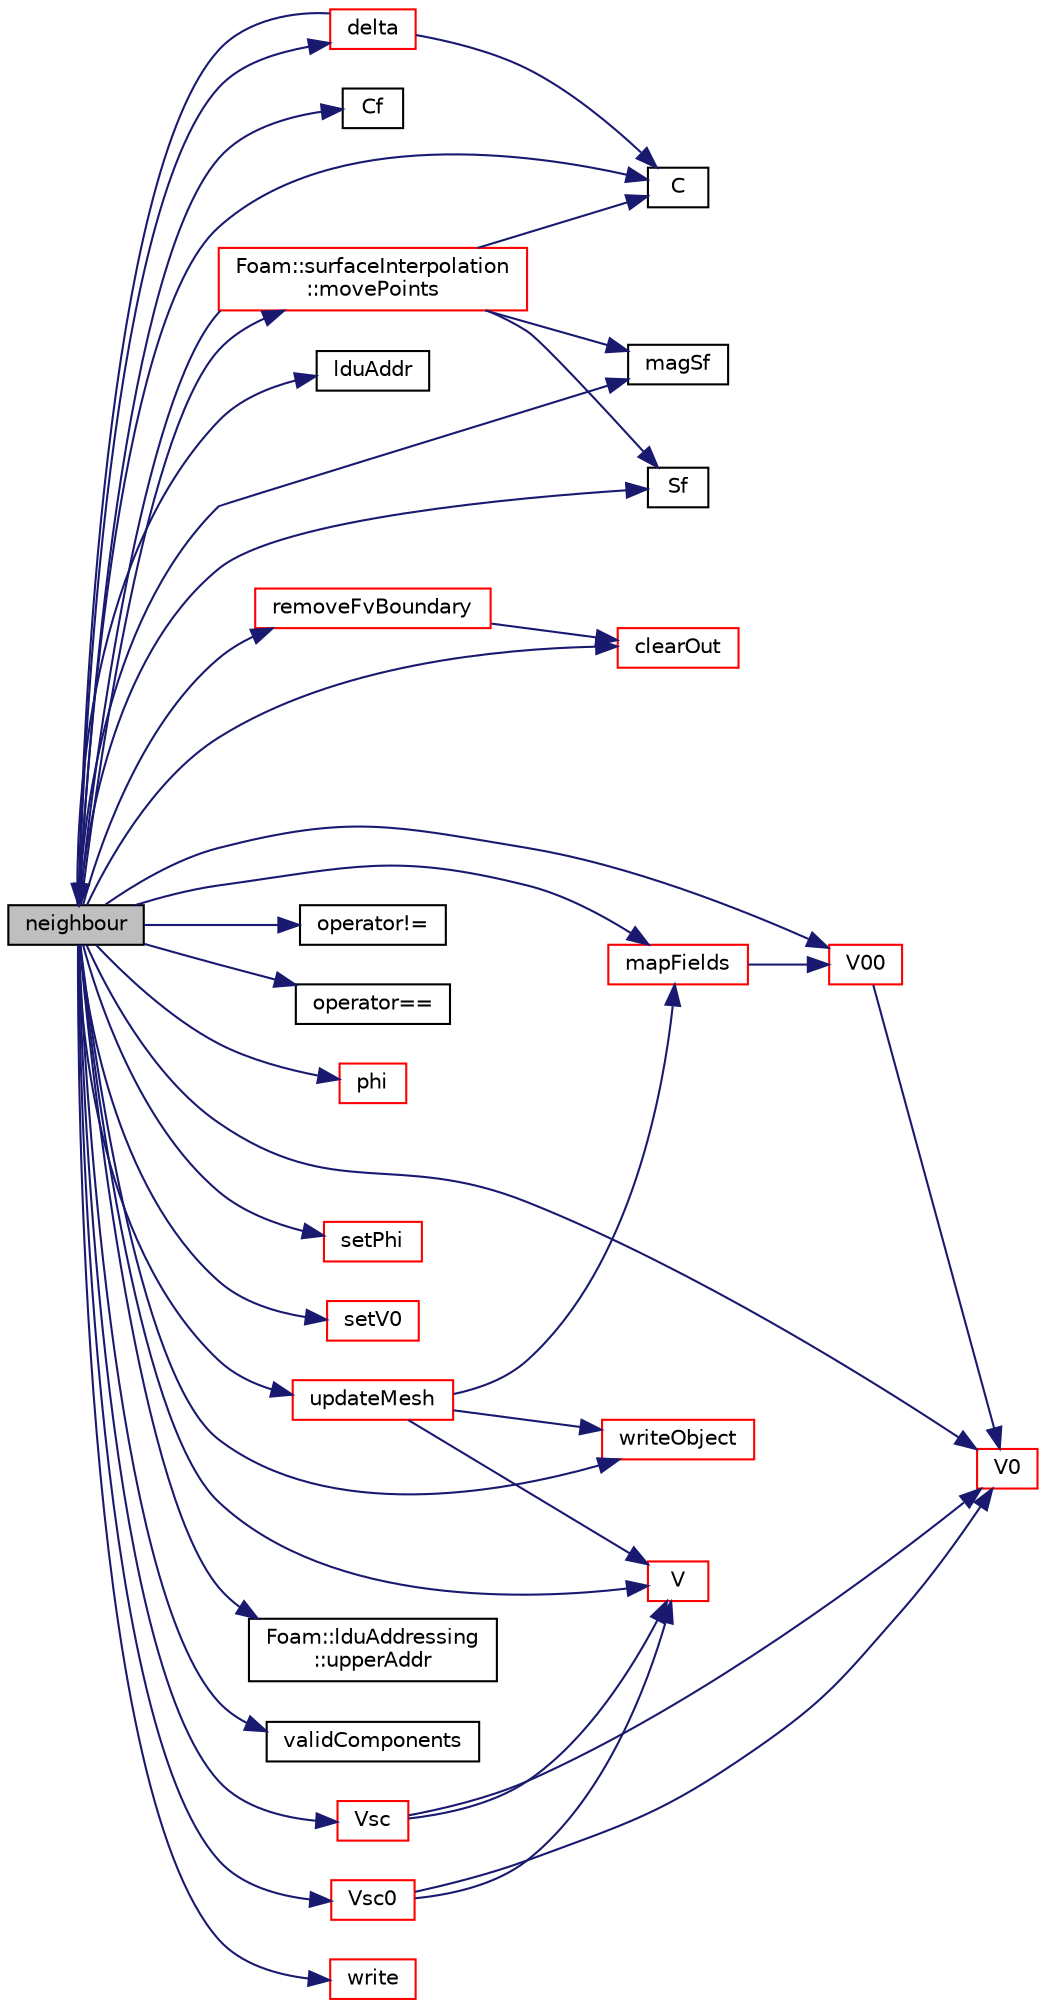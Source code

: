 digraph "neighbour"
{
  bgcolor="transparent";
  edge [fontname="Helvetica",fontsize="10",labelfontname="Helvetica",labelfontsize="10"];
  node [fontname="Helvetica",fontsize="10",shape=record];
  rankdir="LR";
  Node8780 [label="neighbour",height=0.2,width=0.4,color="black", fillcolor="grey75", style="filled", fontcolor="black"];
  Node8780 -> Node8781 [color="midnightblue",fontsize="10",style="solid",fontname="Helvetica"];
  Node8781 [label="C",height=0.2,width=0.4,color="black",URL="$a23593.html#a0fbf3f470cb51bdbb754bf72e736ae12",tooltip="Return cell centres as volVectorField. "];
  Node8780 -> Node8782 [color="midnightblue",fontsize="10",style="solid",fontname="Helvetica"];
  Node8782 [label="Cf",height=0.2,width=0.4,color="black",URL="$a23593.html#a83a34d2eddd1b5829f93a6c08200112c",tooltip="Return face centres as surfaceVectorField. "];
  Node8780 -> Node8783 [color="midnightblue",fontsize="10",style="solid",fontname="Helvetica"];
  Node8783 [label="clearOut",height=0.2,width=0.4,color="red",URL="$a23593.html#af320697688df08f1438d37a86bcaf25d",tooltip="Clear all geometry and addressing. "];
  Node8780 -> Node8793 [color="midnightblue",fontsize="10",style="solid",fontname="Helvetica"];
  Node8793 [label="delta",height=0.2,width=0.4,color="red",URL="$a23593.html#ae79590d67661a070c498fa7e1cb86f25",tooltip="Return face deltas as surfaceVectorField. "];
  Node8793 -> Node8781 [color="midnightblue",fontsize="10",style="solid",fontname="Helvetica"];
  Node8793 -> Node8780 [color="midnightblue",fontsize="10",style="solid",fontname="Helvetica"];
  Node8780 -> Node8798 [color="midnightblue",fontsize="10",style="solid",fontname="Helvetica"];
  Node8798 [label="lduAddr",height=0.2,width=0.4,color="black",URL="$a23593.html#a34272ff26844ff8137cf0a5ac5c98227",tooltip="Return ldu addressing. "];
  Node8780 -> Node8802 [color="midnightblue",fontsize="10",style="solid",fontname="Helvetica"];
  Node8802 [label="magSf",height=0.2,width=0.4,color="black",URL="$a23593.html#aabb6ccdce50591ae471b48b146bd27e3",tooltip="Return cell face area magnitudes. "];
  Node8780 -> Node8803 [color="midnightblue",fontsize="10",style="solid",fontname="Helvetica"];
  Node8803 [label="mapFields",height=0.2,width=0.4,color="red",URL="$a23593.html#acdda95483d214b756be7af3887ef71ee",tooltip="Map all fields in time using given map. "];
  Node8803 -> Node8862 [color="midnightblue",fontsize="10",style="solid",fontname="Helvetica"];
  Node8862 [label="V00",height=0.2,width=0.4,color="red",URL="$a23593.html#a2a5ad29bbf9f63ae344084de6b336793",tooltip="Return old-old-time cell volumes. "];
  Node8862 -> Node8866 [color="midnightblue",fontsize="10",style="solid",fontname="Helvetica"];
  Node8866 [label="V0",height=0.2,width=0.4,color="red",URL="$a23593.html#a95c6ad4c59750a903039e82c7cc0d905",tooltip="Return old-time cell volumes. "];
  Node8780 -> Node8867 [color="midnightblue",fontsize="10",style="solid",fontname="Helvetica"];
  Node8867 [label="Foam::surfaceInterpolation\l::movePoints",height=0.2,width=0.4,color="red",URL="$a24105.html#a049fe0a86e2c86b4c0bb5fe02583bea4",tooltip="Do what is neccessary if the mesh has moved. "];
  Node8867 -> Node8780 [color="midnightblue",fontsize="10",style="solid",fontname="Helvetica"];
  Node8867 -> Node8781 [color="midnightblue",fontsize="10",style="solid",fontname="Helvetica"];
  Node8867 -> Node8887 [color="midnightblue",fontsize="10",style="solid",fontname="Helvetica"];
  Node8887 [label="Sf",height=0.2,width=0.4,color="black",URL="$a23593.html#a9dd61db5922c82527289434350fa0f17",tooltip="Return cell face area vectors. "];
  Node8867 -> Node8802 [color="midnightblue",fontsize="10",style="solid",fontname="Helvetica"];
  Node8780 -> Node8911 [color="midnightblue",fontsize="10",style="solid",fontname="Helvetica"];
  Node8911 [label="operator!=",height=0.2,width=0.4,color="black",URL="$a23593.html#a8e4f84ca6404263ae8d0dbcbe15bfbc4"];
  Node8780 -> Node8912 [color="midnightblue",fontsize="10",style="solid",fontname="Helvetica"];
  Node8912 [label="operator==",height=0.2,width=0.4,color="black",URL="$a23593.html#a8984672068f03ad86cf01d455ec84373"];
  Node8780 -> Node8913 [color="midnightblue",fontsize="10",style="solid",fontname="Helvetica"];
  Node8913 [label="phi",height=0.2,width=0.4,color="red",URL="$a23593.html#a309de8d77b1b6bc71272d02fd018be3d",tooltip="Return cell face motion fluxes. "];
  Node8780 -> Node8916 [color="midnightblue",fontsize="10",style="solid",fontname="Helvetica"];
  Node8916 [label="removeFvBoundary",height=0.2,width=0.4,color="red",URL="$a23593.html#ac0182771afe06e7f2d7d52a627a0e16f",tooltip="Remove boundary patches. Warning: fvPatchFields hold ref to. "];
  Node8916 -> Node8783 [color="midnightblue",fontsize="10",style="solid",fontname="Helvetica"];
  Node8780 -> Node8920 [color="midnightblue",fontsize="10",style="solid",fontname="Helvetica"];
  Node8920 [label="setPhi",height=0.2,width=0.4,color="red",URL="$a23593.html#abd17d18cafc72cc16c5fee8a465da5dc",tooltip="Return cell face motion fluxes. "];
  Node8780 -> Node8921 [color="midnightblue",fontsize="10",style="solid",fontname="Helvetica"];
  Node8921 [label="setV0",height=0.2,width=0.4,color="red",URL="$a23593.html#a17e697d8e8865c51dbdea8434c23a65e",tooltip="Return old-time cell volumes. "];
  Node8780 -> Node8887 [color="midnightblue",fontsize="10",style="solid",fontname="Helvetica"];
  Node8780 -> Node8922 [color="midnightblue",fontsize="10",style="solid",fontname="Helvetica"];
  Node8922 [label="updateMesh",height=0.2,width=0.4,color="red",URL="$a23593.html#a9c8cde0b192708d622d874f8cc2df66d",tooltip="Update mesh corresponding to the given map. "];
  Node8922 -> Node8935 [color="midnightblue",fontsize="10",style="solid",fontname="Helvetica"];
  Node8935 [label="V",height=0.2,width=0.4,color="red",URL="$a23593.html#a13990535f2b5c121ee3f2dcd8c5c8b58",tooltip="Return cell volumes. "];
  Node8922 -> Node8803 [color="midnightblue",fontsize="10",style="solid",fontname="Helvetica"];
  Node8922 -> Node8938 [color="midnightblue",fontsize="10",style="solid",fontname="Helvetica"];
  Node8938 [label="writeObject",height=0.2,width=0.4,color="red",URL="$a23593.html#aac52c08633b4e1e66bc6fb382b7ec674",tooltip="Write the underlying polyMesh and other data. "];
  Node8780 -> Node9073 [color="midnightblue",fontsize="10",style="solid",fontname="Helvetica"];
  Node9073 [label="Foam::lduAddressing\l::upperAddr",height=0.2,width=0.4,color="black",URL="$a27897.html#ac0baafb7743d958e9e27804c8c53f1b8",tooltip="Return upper addressing. "];
  Node8780 -> Node8935 [color="midnightblue",fontsize="10",style="solid",fontname="Helvetica"];
  Node8780 -> Node8866 [color="midnightblue",fontsize="10",style="solid",fontname="Helvetica"];
  Node8780 -> Node8862 [color="midnightblue",fontsize="10",style="solid",fontname="Helvetica"];
  Node8780 -> Node9074 [color="midnightblue",fontsize="10",style="solid",fontname="Helvetica"];
  Node9074 [label="validComponents",height=0.2,width=0.4,color="black",URL="$a23593.html#a57340d8abdc60b771e7fa1becd196e0a",tooltip="Return a labelType of valid component indicators. "];
  Node8780 -> Node8968 [color="midnightblue",fontsize="10",style="solid",fontname="Helvetica"];
  Node8968 [label="Vsc",height=0.2,width=0.4,color="red",URL="$a23593.html#aee52037975b3ce76020c7d18ce035d43",tooltip="Return sub-cycle cell volumes. "];
  Node8968 -> Node8866 [color="midnightblue",fontsize="10",style="solid",fontname="Helvetica"];
  Node8968 -> Node8935 [color="midnightblue",fontsize="10",style="solid",fontname="Helvetica"];
  Node8780 -> Node9075 [color="midnightblue",fontsize="10",style="solid",fontname="Helvetica"];
  Node9075 [label="Vsc0",height=0.2,width=0.4,color="red",URL="$a23593.html#ac3d4c39a04bea03837796e9e838c5ec2",tooltip="Return sub-cycl old-time cell volumes. "];
  Node9075 -> Node8866 [color="midnightblue",fontsize="10",style="solid",fontname="Helvetica"];
  Node9075 -> Node8935 [color="midnightblue",fontsize="10",style="solid",fontname="Helvetica"];
  Node8780 -> Node9076 [color="midnightblue",fontsize="10",style="solid",fontname="Helvetica"];
  Node9076 [label="write",height=0.2,width=0.4,color="red",URL="$a23593.html#ad48b7b943e88478c15879659cce7aebc",tooltip="Write mesh using IO settings from time. "];
  Node8780 -> Node8938 [color="midnightblue",fontsize="10",style="solid",fontname="Helvetica"];
}
